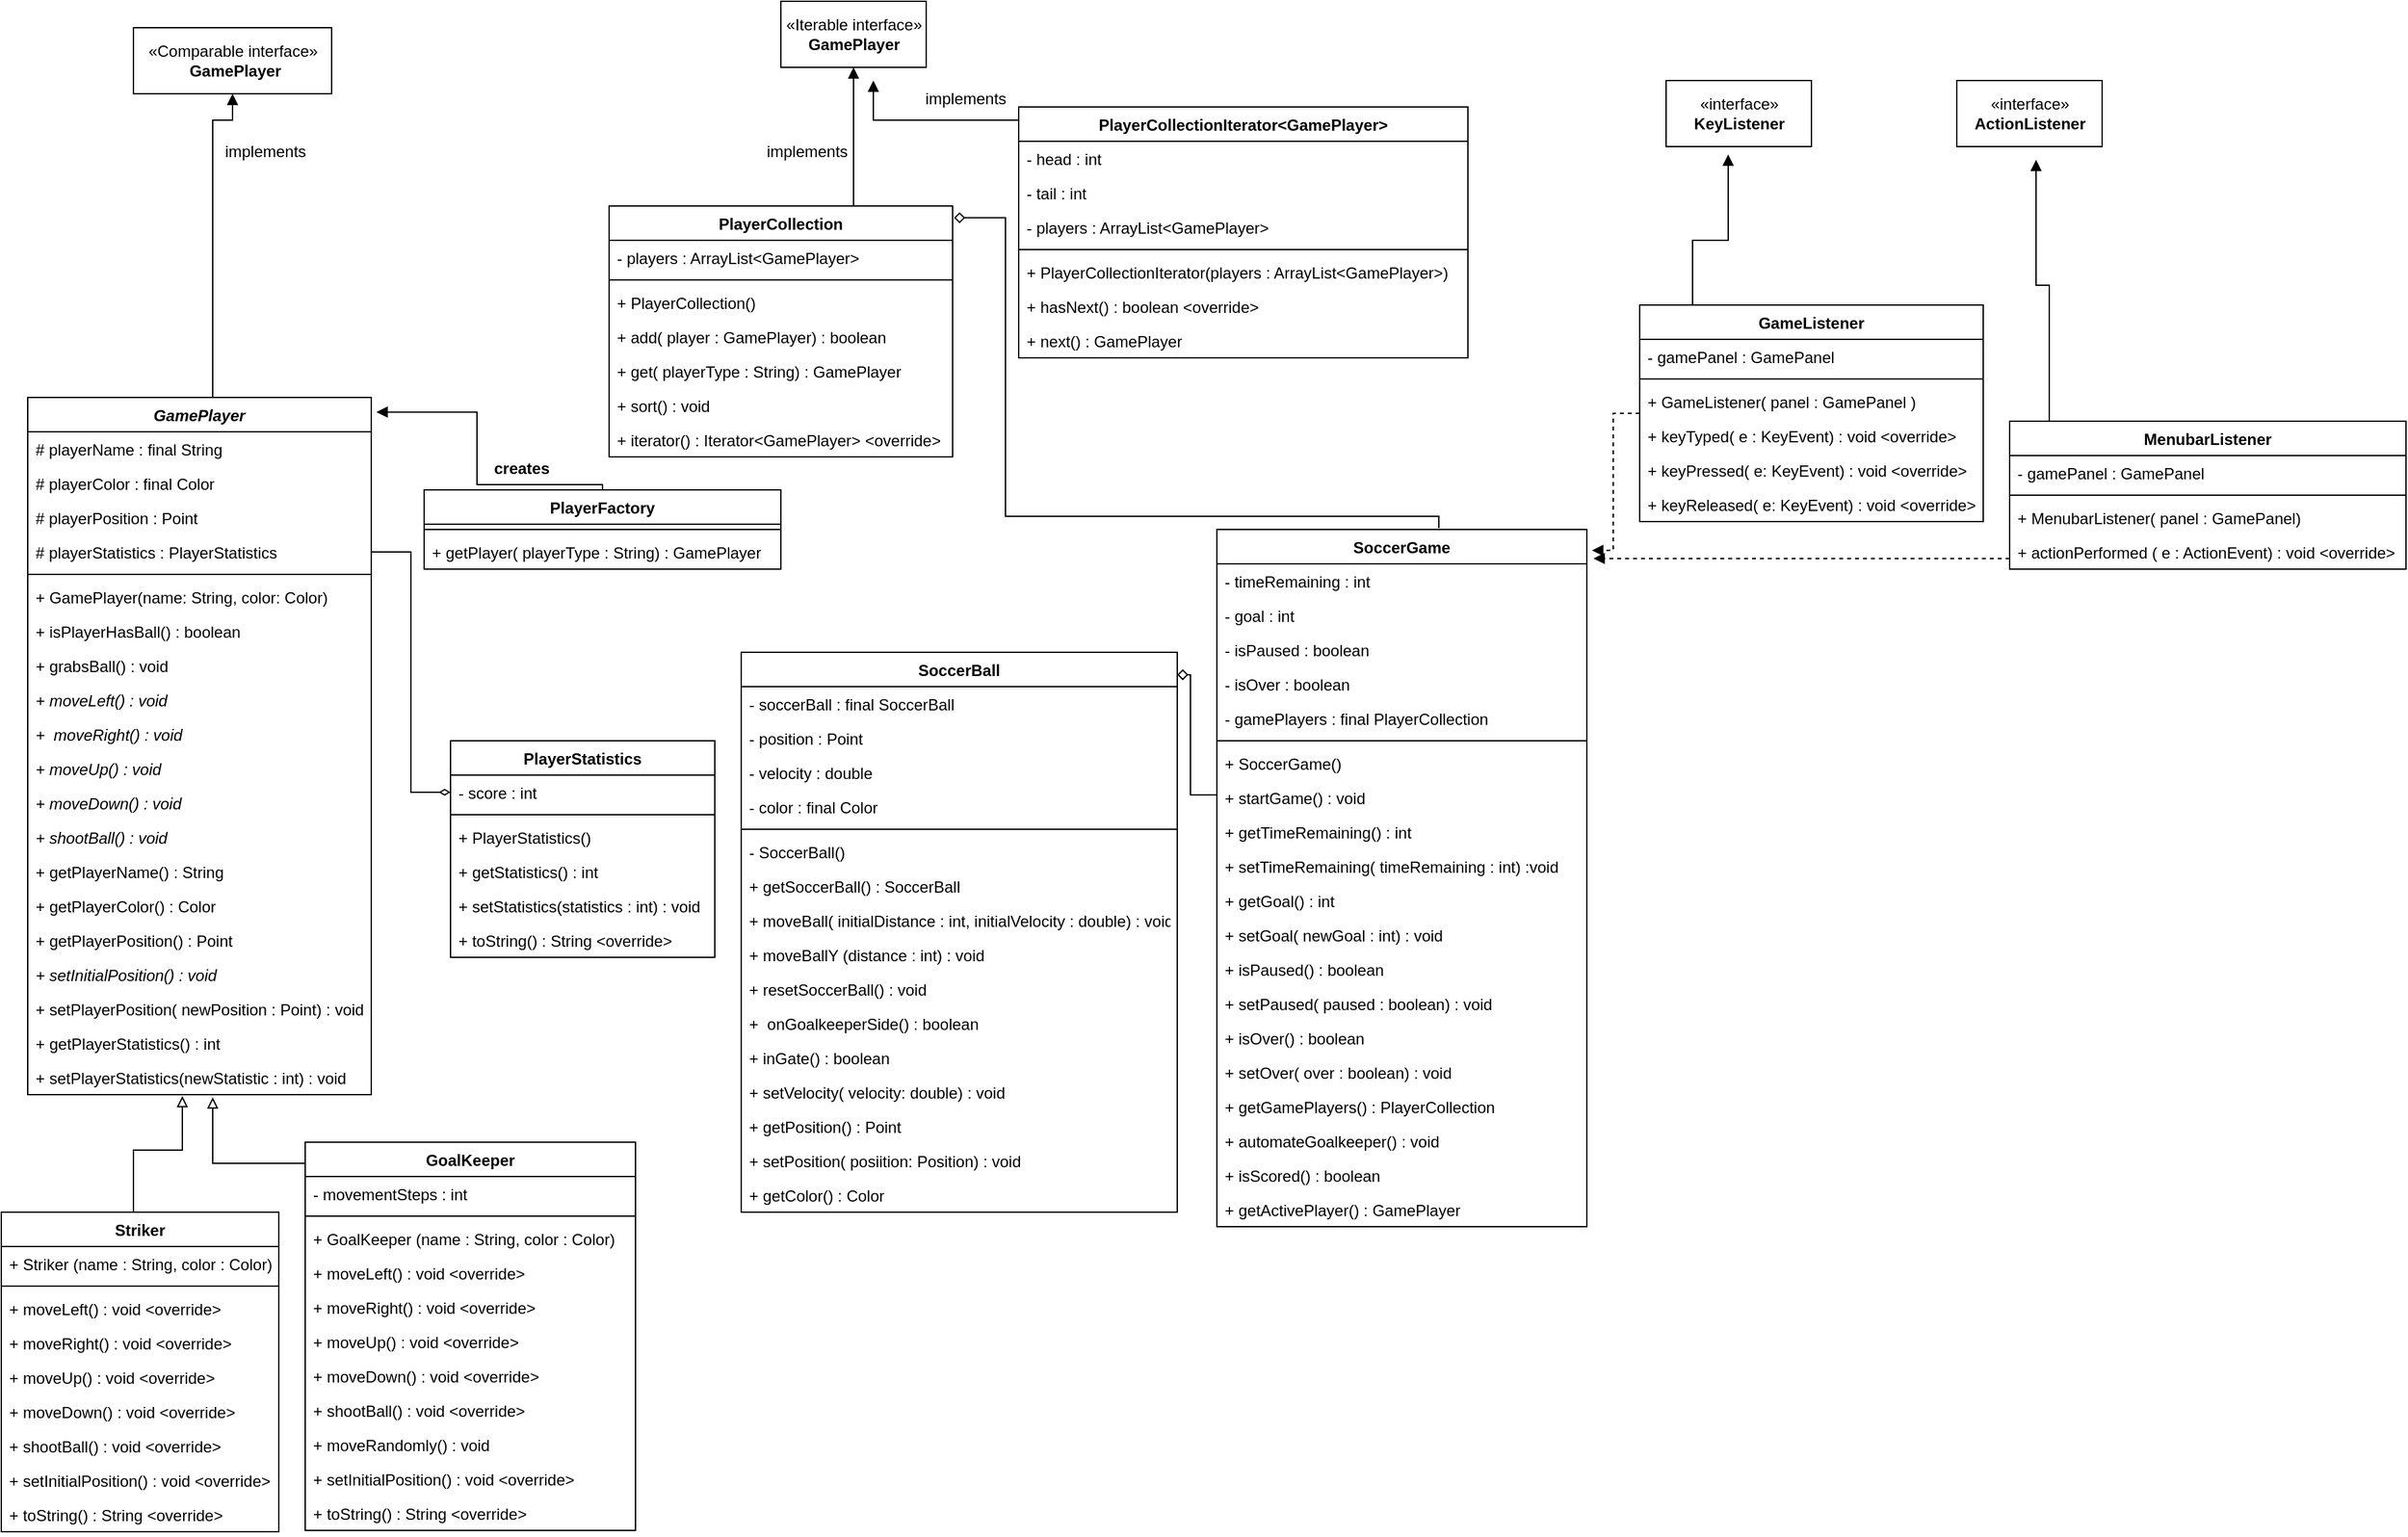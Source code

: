 <mxfile version="15.6.8" type="github"><diagram id="C5RBs43oDa-KdzZeNtuy" name="Page-1"><mxGraphModel dx="931" dy="562" grid="1" gridSize="10" guides="1" tooltips="1" connect="1" arrows="1" fold="1" page="1" pageScale="1" pageWidth="827" pageHeight="1169" math="0" shadow="0"><root><mxCell id="WIyWlLk6GJQsqaUBKTNV-0"/><mxCell id="WIyWlLk6GJQsqaUBKTNV-1" parent="WIyWlLk6GJQsqaUBKTNV-0"/><mxCell id="sdaDeNwPR3Byoi1H3KW--0" style="edgeStyle=orthogonalEdgeStyle;rounded=0;orthogonalLoop=1;jettySize=auto;html=1;entryX=0.5;entryY=1;entryDx=0;entryDy=0;endArrow=block;endFill=1;" edge="1" parent="WIyWlLk6GJQsqaUBKTNV-1" source="sdaDeNwPR3Byoi1H3KW--1" target="sdaDeNwPR3Byoi1H3KW--55"><mxGeometry relative="1" as="geometry"><Array as="points"><mxPoint x="180" y="100"/><mxPoint x="195" y="100"/></Array></mxGeometry></mxCell><mxCell id="sdaDeNwPR3Byoi1H3KW--1" value="GamePlayer" style="swimlane;fontStyle=3;align=center;verticalAlign=top;childLayout=stackLayout;horizontal=1;startSize=26;horizontalStack=0;resizeParent=1;resizeParentMax=0;resizeLast=0;collapsible=1;marginBottom=0;" vertex="1" parent="WIyWlLk6GJQsqaUBKTNV-1"><mxGeometry x="40" y="310" width="260" height="528" as="geometry"/></mxCell><mxCell id="sdaDeNwPR3Byoi1H3KW--2" value="# playerName : final String" style="text;strokeColor=none;fillColor=none;align=left;verticalAlign=top;spacingLeft=4;spacingRight=4;overflow=hidden;rotatable=0;points=[[0,0.5],[1,0.5]];portConstraint=eastwest;" vertex="1" parent="sdaDeNwPR3Byoi1H3KW--1"><mxGeometry y="26" width="260" height="26" as="geometry"/></mxCell><mxCell id="sdaDeNwPR3Byoi1H3KW--3" value="# playerColor : final Color " style="text;strokeColor=none;fillColor=none;align=left;verticalAlign=top;spacingLeft=4;spacingRight=4;overflow=hidden;rotatable=0;points=[[0,0.5],[1,0.5]];portConstraint=eastwest;" vertex="1" parent="sdaDeNwPR3Byoi1H3KW--1"><mxGeometry y="52" width="260" height="26" as="geometry"/></mxCell><mxCell id="sdaDeNwPR3Byoi1H3KW--4" value="# playerPosition : Point" style="text;strokeColor=none;fillColor=none;align=left;verticalAlign=top;spacingLeft=4;spacingRight=4;overflow=hidden;rotatable=0;points=[[0,0.5],[1,0.5]];portConstraint=eastwest;" vertex="1" parent="sdaDeNwPR3Byoi1H3KW--1"><mxGeometry y="78" width="260" height="26" as="geometry"/></mxCell><mxCell id="sdaDeNwPR3Byoi1H3KW--5" value="# playerStatistics : PlayerStatistics" style="text;strokeColor=none;fillColor=none;align=left;verticalAlign=top;spacingLeft=4;spacingRight=4;overflow=hidden;rotatable=0;points=[[0,0.5],[1,0.5]];portConstraint=eastwest;" vertex="1" parent="sdaDeNwPR3Byoi1H3KW--1"><mxGeometry y="104" width="260" height="26" as="geometry"/></mxCell><mxCell id="sdaDeNwPR3Byoi1H3KW--6" value="" style="line;strokeWidth=1;fillColor=none;align=left;verticalAlign=middle;spacingTop=-1;spacingLeft=3;spacingRight=3;rotatable=0;labelPosition=right;points=[];portConstraint=eastwest;" vertex="1" parent="sdaDeNwPR3Byoi1H3KW--1"><mxGeometry y="130" width="260" height="8" as="geometry"/></mxCell><mxCell id="sdaDeNwPR3Byoi1H3KW--7" value="+ GamePlayer(name: String, color: Color)" style="text;strokeColor=none;fillColor=none;align=left;verticalAlign=top;spacingLeft=4;spacingRight=4;overflow=hidden;rotatable=0;points=[[0,0.5],[1,0.5]];portConstraint=eastwest;" vertex="1" parent="sdaDeNwPR3Byoi1H3KW--1"><mxGeometry y="138" width="260" height="26" as="geometry"/></mxCell><mxCell id="sdaDeNwPR3Byoi1H3KW--8" value="+ isPlayerHasBall() : boolean" style="text;strokeColor=none;fillColor=none;align=left;verticalAlign=top;spacingLeft=4;spacingRight=4;overflow=hidden;rotatable=0;points=[[0,0.5],[1,0.5]];portConstraint=eastwest;" vertex="1" parent="sdaDeNwPR3Byoi1H3KW--1"><mxGeometry y="164" width="260" height="26" as="geometry"/></mxCell><mxCell id="sdaDeNwPR3Byoi1H3KW--9" value="+ grabsBall() : void" style="text;strokeColor=none;fillColor=none;align=left;verticalAlign=top;spacingLeft=4;spacingRight=4;overflow=hidden;rotatable=0;points=[[0,0.5],[1,0.5]];portConstraint=eastwest;" vertex="1" parent="sdaDeNwPR3Byoi1H3KW--1"><mxGeometry y="190" width="260" height="26" as="geometry"/></mxCell><mxCell id="sdaDeNwPR3Byoi1H3KW--10" value="+ moveLeft() : void" style="text;strokeColor=none;fillColor=none;align=left;verticalAlign=top;spacingLeft=4;spacingRight=4;overflow=hidden;rotatable=0;points=[[0,0.5],[1,0.5]];portConstraint=eastwest;fontStyle=2" vertex="1" parent="sdaDeNwPR3Byoi1H3KW--1"><mxGeometry y="216" width="260" height="26" as="geometry"/></mxCell><mxCell id="sdaDeNwPR3Byoi1H3KW--11" value="+  moveRight() : void " style="text;strokeColor=none;fillColor=none;align=left;verticalAlign=top;spacingLeft=4;spacingRight=4;overflow=hidden;rotatable=0;points=[[0,0.5],[1,0.5]];portConstraint=eastwest;fontStyle=2" vertex="1" parent="sdaDeNwPR3Byoi1H3KW--1"><mxGeometry y="242" width="260" height="26" as="geometry"/></mxCell><mxCell id="sdaDeNwPR3Byoi1H3KW--12" value="+ moveUp() : void" style="text;strokeColor=none;fillColor=none;align=left;verticalAlign=top;spacingLeft=4;spacingRight=4;overflow=hidden;rotatable=0;points=[[0,0.5],[1,0.5]];portConstraint=eastwest;fontStyle=2" vertex="1" parent="sdaDeNwPR3Byoi1H3KW--1"><mxGeometry y="268" width="260" height="26" as="geometry"/></mxCell><mxCell id="sdaDeNwPR3Byoi1H3KW--13" value="+ moveDown() : void" style="text;strokeColor=none;fillColor=none;align=left;verticalAlign=top;spacingLeft=4;spacingRight=4;overflow=hidden;rotatable=0;points=[[0,0.5],[1,0.5]];portConstraint=eastwest;fontStyle=2" vertex="1" parent="sdaDeNwPR3Byoi1H3KW--1"><mxGeometry y="294" width="260" height="26" as="geometry"/></mxCell><mxCell id="sdaDeNwPR3Byoi1H3KW--14" value="+ shootBall() : void" style="text;strokeColor=none;fillColor=none;align=left;verticalAlign=top;spacingLeft=4;spacingRight=4;overflow=hidden;rotatable=0;points=[[0,0.5],[1,0.5]];portConstraint=eastwest;fontStyle=2" vertex="1" parent="sdaDeNwPR3Byoi1H3KW--1"><mxGeometry y="320" width="260" height="26" as="geometry"/></mxCell><mxCell id="sdaDeNwPR3Byoi1H3KW--15" value="+ getPlayerName() : String" style="text;strokeColor=none;fillColor=none;align=left;verticalAlign=top;spacingLeft=4;spacingRight=4;overflow=hidden;rotatable=0;points=[[0,0.5],[1,0.5]];portConstraint=eastwest;" vertex="1" parent="sdaDeNwPR3Byoi1H3KW--1"><mxGeometry y="346" width="260" height="26" as="geometry"/></mxCell><mxCell id="sdaDeNwPR3Byoi1H3KW--16" value="+ getPlayerColor() : Color" style="text;strokeColor=none;fillColor=none;align=left;verticalAlign=top;spacingLeft=4;spacingRight=4;overflow=hidden;rotatable=0;points=[[0,0.5],[1,0.5]];portConstraint=eastwest;" vertex="1" parent="sdaDeNwPR3Byoi1H3KW--1"><mxGeometry y="372" width="260" height="26" as="geometry"/></mxCell><mxCell id="sdaDeNwPR3Byoi1H3KW--17" value="+ getPlayerPosition() : Point" style="text;strokeColor=none;fillColor=none;align=left;verticalAlign=top;spacingLeft=4;spacingRight=4;overflow=hidden;rotatable=0;points=[[0,0.5],[1,0.5]];portConstraint=eastwest;" vertex="1" parent="sdaDeNwPR3Byoi1H3KW--1"><mxGeometry y="398" width="260" height="26" as="geometry"/></mxCell><mxCell id="sdaDeNwPR3Byoi1H3KW--18" value="+ setInitialPosition() : void" style="text;strokeColor=none;fillColor=none;align=left;verticalAlign=top;spacingLeft=4;spacingRight=4;overflow=hidden;rotatable=0;points=[[0,0.5],[1,0.5]];portConstraint=eastwest;fontStyle=2" vertex="1" parent="sdaDeNwPR3Byoi1H3KW--1"><mxGeometry y="424" width="260" height="26" as="geometry"/></mxCell><mxCell id="sdaDeNwPR3Byoi1H3KW--19" value="+ setPlayerPosition( newPosition : Point) : void" style="text;strokeColor=none;fillColor=none;align=left;verticalAlign=top;spacingLeft=4;spacingRight=4;overflow=hidden;rotatable=0;points=[[0,0.5],[1,0.5]];portConstraint=eastwest;" vertex="1" parent="sdaDeNwPR3Byoi1H3KW--1"><mxGeometry y="450" width="260" height="26" as="geometry"/></mxCell><mxCell id="sdaDeNwPR3Byoi1H3KW--20" value="+ getPlayerStatistics() : int" style="text;strokeColor=none;fillColor=none;align=left;verticalAlign=top;spacingLeft=4;spacingRight=4;overflow=hidden;rotatable=0;points=[[0,0.5],[1,0.5]];portConstraint=eastwest;" vertex="1" parent="sdaDeNwPR3Byoi1H3KW--1"><mxGeometry y="476" width="260" height="26" as="geometry"/></mxCell><mxCell id="sdaDeNwPR3Byoi1H3KW--21" value="+ setPlayerStatistics(newStatistic : int) : void" style="text;strokeColor=none;fillColor=none;align=left;verticalAlign=top;spacingLeft=4;spacingRight=4;overflow=hidden;rotatable=0;points=[[0,0.5],[1,0.5]];portConstraint=eastwest;" vertex="1" parent="sdaDeNwPR3Byoi1H3KW--1"><mxGeometry y="502" width="260" height="26" as="geometry"/></mxCell><mxCell id="sdaDeNwPR3Byoi1H3KW--122" style="edgeStyle=orthogonalEdgeStyle;rounded=0;orthogonalLoop=1;jettySize=auto;html=1;startArrow=none;startFill=0;endArrow=block;endFill=0;" edge="1" parent="WIyWlLk6GJQsqaUBKTNV-1" source="sdaDeNwPR3Byoi1H3KW--23"><mxGeometry relative="1" as="geometry"><mxPoint x="180" y="840" as="targetPoint"/><Array as="points"><mxPoint x="180" y="890"/></Array></mxGeometry></mxCell><mxCell id="sdaDeNwPR3Byoi1H3KW--23" value="GoalKeeper" style="swimlane;fontStyle=1;align=center;verticalAlign=top;childLayout=stackLayout;horizontal=1;startSize=26;horizontalStack=0;resizeParent=1;resizeParentMax=0;resizeLast=0;collapsible=1;marginBottom=0;" vertex="1" parent="WIyWlLk6GJQsqaUBKTNV-1"><mxGeometry x="250" y="874" width="250" height="294" as="geometry"/></mxCell><mxCell id="sdaDeNwPR3Byoi1H3KW--24" value="- movementSteps : int" style="text;strokeColor=none;fillColor=none;align=left;verticalAlign=top;spacingLeft=4;spacingRight=4;overflow=hidden;rotatable=0;points=[[0,0.5],[1,0.5]];portConstraint=eastwest;" vertex="1" parent="sdaDeNwPR3Byoi1H3KW--23"><mxGeometry y="26" width="250" height="26" as="geometry"/></mxCell><mxCell id="sdaDeNwPR3Byoi1H3KW--25" value="" style="line;strokeWidth=1;fillColor=none;align=left;verticalAlign=middle;spacingTop=-1;spacingLeft=3;spacingRight=3;rotatable=0;labelPosition=right;points=[];portConstraint=eastwest;" vertex="1" parent="sdaDeNwPR3Byoi1H3KW--23"><mxGeometry y="52" width="250" height="8" as="geometry"/></mxCell><mxCell id="sdaDeNwPR3Byoi1H3KW--26" value="+ GoalKeeper (name : String, color : Color)" style="text;strokeColor=none;fillColor=none;align=left;verticalAlign=top;spacingLeft=4;spacingRight=4;overflow=hidden;rotatable=0;points=[[0,0.5],[1,0.5]];portConstraint=eastwest;" vertex="1" parent="sdaDeNwPR3Byoi1H3KW--23"><mxGeometry y="60" width="250" height="26" as="geometry"/></mxCell><mxCell id="sdaDeNwPR3Byoi1H3KW--27" value="+ moveLeft() : void &lt;override&gt;" style="text;strokeColor=none;fillColor=none;align=left;verticalAlign=top;spacingLeft=4;spacingRight=4;overflow=hidden;rotatable=0;points=[[0,0.5],[1,0.5]];portConstraint=eastwest;" vertex="1" parent="sdaDeNwPR3Byoi1H3KW--23"><mxGeometry y="86" width="250" height="26" as="geometry"/></mxCell><mxCell id="sdaDeNwPR3Byoi1H3KW--28" value="+ moveRight() : void &lt;override&gt;" style="text;strokeColor=none;fillColor=none;align=left;verticalAlign=top;spacingLeft=4;spacingRight=4;overflow=hidden;rotatable=0;points=[[0,0.5],[1,0.5]];portConstraint=eastwest;" vertex="1" parent="sdaDeNwPR3Byoi1H3KW--23"><mxGeometry y="112" width="250" height="26" as="geometry"/></mxCell><mxCell id="sdaDeNwPR3Byoi1H3KW--29" value="+ moveUp() : void &lt;override&gt;" style="text;strokeColor=none;fillColor=none;align=left;verticalAlign=top;spacingLeft=4;spacingRight=4;overflow=hidden;rotatable=0;points=[[0,0.5],[1,0.5]];portConstraint=eastwest;" vertex="1" parent="sdaDeNwPR3Byoi1H3KW--23"><mxGeometry y="138" width="250" height="26" as="geometry"/></mxCell><mxCell id="sdaDeNwPR3Byoi1H3KW--30" value="+ moveDown() : void &lt;override&gt;" style="text;strokeColor=none;fillColor=none;align=left;verticalAlign=top;spacingLeft=4;spacingRight=4;overflow=hidden;rotatable=0;points=[[0,0.5],[1,0.5]];portConstraint=eastwest;" vertex="1" parent="sdaDeNwPR3Byoi1H3KW--23"><mxGeometry y="164" width="250" height="26" as="geometry"/></mxCell><mxCell id="sdaDeNwPR3Byoi1H3KW--31" value="+ shootBall() : void &lt;override&gt;" style="text;strokeColor=none;fillColor=none;align=left;verticalAlign=top;spacingLeft=4;spacingRight=4;overflow=hidden;rotatable=0;points=[[0,0.5],[1,0.5]];portConstraint=eastwest;" vertex="1" parent="sdaDeNwPR3Byoi1H3KW--23"><mxGeometry y="190" width="250" height="26" as="geometry"/></mxCell><mxCell id="sdaDeNwPR3Byoi1H3KW--32" value="+ moveRandomly() : void" style="text;strokeColor=none;fillColor=none;align=left;verticalAlign=top;spacingLeft=4;spacingRight=4;overflow=hidden;rotatable=0;points=[[0,0.5],[1,0.5]];portConstraint=eastwest;" vertex="1" parent="sdaDeNwPR3Byoi1H3KW--23"><mxGeometry y="216" width="250" height="26" as="geometry"/></mxCell><mxCell id="sdaDeNwPR3Byoi1H3KW--33" value="+ setInitialPosition() : void &lt;override&gt;" style="text;strokeColor=none;fillColor=none;align=left;verticalAlign=top;spacingLeft=4;spacingRight=4;overflow=hidden;rotatable=0;points=[[0,0.5],[1,0.5]];portConstraint=eastwest;" vertex="1" parent="sdaDeNwPR3Byoi1H3KW--23"><mxGeometry y="242" width="250" height="26" as="geometry"/></mxCell><mxCell id="sdaDeNwPR3Byoi1H3KW--34" value="+ toString() : String &lt;override&gt;" style="text;strokeColor=none;fillColor=none;align=left;verticalAlign=top;spacingLeft=4;spacingRight=4;overflow=hidden;rotatable=0;points=[[0,0.5],[1,0.5]];portConstraint=eastwest;" vertex="1" parent="sdaDeNwPR3Byoi1H3KW--23"><mxGeometry y="268" width="250" height="26" as="geometry"/></mxCell><mxCell id="sdaDeNwPR3Byoi1H3KW--35" style="edgeStyle=orthogonalEdgeStyle;rounded=0;orthogonalLoop=1;jettySize=auto;html=1;endArrow=block;endFill=0;entryX=0.45;entryY=1.038;entryDx=0;entryDy=0;entryPerimeter=0;" edge="1" parent="WIyWlLk6GJQsqaUBKTNV-1" source="sdaDeNwPR3Byoi1H3KW--36" target="sdaDeNwPR3Byoi1H3KW--21"><mxGeometry relative="1" as="geometry"><mxPoint x="160" y="850" as="targetPoint"/><Array as="points"><mxPoint x="120" y="880"/><mxPoint x="157" y="880"/></Array></mxGeometry></mxCell><mxCell id="sdaDeNwPR3Byoi1H3KW--36" value="Striker" style="swimlane;fontStyle=1;align=center;verticalAlign=top;childLayout=stackLayout;horizontal=1;startSize=26;horizontalStack=0;resizeParent=1;resizeParentMax=0;resizeLast=0;collapsible=1;marginBottom=0;" vertex="1" parent="WIyWlLk6GJQsqaUBKTNV-1"><mxGeometry x="20" y="927" width="210" height="242" as="geometry"/></mxCell><mxCell id="sdaDeNwPR3Byoi1H3KW--37" value="+ Striker (name : String, color : Color)" style="text;strokeColor=none;fillColor=none;align=left;verticalAlign=top;spacingLeft=4;spacingRight=4;overflow=hidden;rotatable=0;points=[[0,0.5],[1,0.5]];portConstraint=eastwest;" vertex="1" parent="sdaDeNwPR3Byoi1H3KW--36"><mxGeometry y="26" width="210" height="26" as="geometry"/></mxCell><mxCell id="sdaDeNwPR3Byoi1H3KW--38" value="" style="line;strokeWidth=1;fillColor=none;align=left;verticalAlign=middle;spacingTop=-1;spacingLeft=3;spacingRight=3;rotatable=0;labelPosition=right;points=[];portConstraint=eastwest;" vertex="1" parent="sdaDeNwPR3Byoi1H3KW--36"><mxGeometry y="52" width="210" height="8" as="geometry"/></mxCell><mxCell id="sdaDeNwPR3Byoi1H3KW--39" value="+ moveLeft() : void &lt;override&gt;" style="text;strokeColor=none;fillColor=none;align=left;verticalAlign=top;spacingLeft=4;spacingRight=4;overflow=hidden;rotatable=0;points=[[0,0.5],[1,0.5]];portConstraint=eastwest;" vertex="1" parent="sdaDeNwPR3Byoi1H3KW--36"><mxGeometry y="60" width="210" height="26" as="geometry"/></mxCell><mxCell id="sdaDeNwPR3Byoi1H3KW--40" value="+ moveRight() : void &lt;override&gt;" style="text;strokeColor=none;fillColor=none;align=left;verticalAlign=top;spacingLeft=4;spacingRight=4;overflow=hidden;rotatable=0;points=[[0,0.5],[1,0.5]];portConstraint=eastwest;" vertex="1" parent="sdaDeNwPR3Byoi1H3KW--36"><mxGeometry y="86" width="210" height="26" as="geometry"/></mxCell><mxCell id="sdaDeNwPR3Byoi1H3KW--41" value="+ moveUp() : void &lt;override&gt;" style="text;strokeColor=none;fillColor=none;align=left;verticalAlign=top;spacingLeft=4;spacingRight=4;overflow=hidden;rotatable=0;points=[[0,0.5],[1,0.5]];portConstraint=eastwest;" vertex="1" parent="sdaDeNwPR3Byoi1H3KW--36"><mxGeometry y="112" width="210" height="26" as="geometry"/></mxCell><mxCell id="sdaDeNwPR3Byoi1H3KW--42" value="+ moveDown() : void &lt;override&gt;" style="text;strokeColor=none;fillColor=none;align=left;verticalAlign=top;spacingLeft=4;spacingRight=4;overflow=hidden;rotatable=0;points=[[0,0.5],[1,0.5]];portConstraint=eastwest;" vertex="1" parent="sdaDeNwPR3Byoi1H3KW--36"><mxGeometry y="138" width="210" height="26" as="geometry"/></mxCell><mxCell id="sdaDeNwPR3Byoi1H3KW--43" value="+ shootBall() : void &lt;override&gt;" style="text;strokeColor=none;fillColor=none;align=left;verticalAlign=top;spacingLeft=4;spacingRight=4;overflow=hidden;rotatable=0;points=[[0,0.5],[1,0.5]];portConstraint=eastwest;" vertex="1" parent="sdaDeNwPR3Byoi1H3KW--36"><mxGeometry y="164" width="210" height="26" as="geometry"/></mxCell><mxCell id="sdaDeNwPR3Byoi1H3KW--44" value="+ setInitialPosition() : void &lt;override&gt;" style="text;strokeColor=none;fillColor=none;align=left;verticalAlign=top;spacingLeft=4;spacingRight=4;overflow=hidden;rotatable=0;points=[[0,0.5],[1,0.5]];portConstraint=eastwest;" vertex="1" parent="sdaDeNwPR3Byoi1H3KW--36"><mxGeometry y="190" width="210" height="26" as="geometry"/></mxCell><mxCell id="sdaDeNwPR3Byoi1H3KW--45" value="+ toString() : String &lt;override&gt;" style="text;strokeColor=none;fillColor=none;align=left;verticalAlign=top;spacingLeft=4;spacingRight=4;overflow=hidden;rotatable=0;points=[[0,0.5],[1,0.5]];portConstraint=eastwest;" vertex="1" parent="sdaDeNwPR3Byoi1H3KW--36"><mxGeometry y="216" width="210" height="26" as="geometry"/></mxCell><mxCell id="sdaDeNwPR3Byoi1H3KW--46" style="edgeStyle=orthogonalEdgeStyle;rounded=0;orthogonalLoop=1;jettySize=auto;html=1;endArrow=block;endFill=1;entryX=0.5;entryY=1;entryDx=0;entryDy=0;" edge="1" parent="WIyWlLk6GJQsqaUBKTNV-1" source="sdaDeNwPR3Byoi1H3KW--47" target="sdaDeNwPR3Byoi1H3KW--56"><mxGeometry relative="1" as="geometry"><mxPoint x="460" y="150" as="targetPoint"/><Array as="points"><mxPoint x="665" y="120"/><mxPoint x="665" y="120"/></Array></mxGeometry></mxCell><mxCell id="sdaDeNwPR3Byoi1H3KW--47" value="PlayerCollection" style="swimlane;fontStyle=1;align=center;verticalAlign=top;childLayout=stackLayout;horizontal=1;startSize=26;horizontalStack=0;resizeParent=1;resizeParentMax=0;resizeLast=0;collapsible=1;marginBottom=0;" vertex="1" parent="WIyWlLk6GJQsqaUBKTNV-1"><mxGeometry x="480" y="165" width="260" height="190" as="geometry"/></mxCell><mxCell id="sdaDeNwPR3Byoi1H3KW--48" value="- players : ArrayList&lt;GamePlayer&gt;" style="text;strokeColor=none;fillColor=none;align=left;verticalAlign=top;spacingLeft=4;spacingRight=4;overflow=hidden;rotatable=0;points=[[0,0.5],[1,0.5]];portConstraint=eastwest;" vertex="1" parent="sdaDeNwPR3Byoi1H3KW--47"><mxGeometry y="26" width="260" height="26" as="geometry"/></mxCell><mxCell id="sdaDeNwPR3Byoi1H3KW--49" value="" style="line;strokeWidth=1;fillColor=none;align=left;verticalAlign=middle;spacingTop=-1;spacingLeft=3;spacingRight=3;rotatable=0;labelPosition=right;points=[];portConstraint=eastwest;" vertex="1" parent="sdaDeNwPR3Byoi1H3KW--47"><mxGeometry y="52" width="260" height="8" as="geometry"/></mxCell><mxCell id="sdaDeNwPR3Byoi1H3KW--50" value="+ PlayerCollection()" style="text;strokeColor=none;fillColor=none;align=left;verticalAlign=top;spacingLeft=4;spacingRight=4;overflow=hidden;rotatable=0;points=[[0,0.5],[1,0.5]];portConstraint=eastwest;" vertex="1" parent="sdaDeNwPR3Byoi1H3KW--47"><mxGeometry y="60" width="260" height="26" as="geometry"/></mxCell><mxCell id="sdaDeNwPR3Byoi1H3KW--51" value="+ add( player : GamePlayer) : boolean" style="text;strokeColor=none;fillColor=none;align=left;verticalAlign=top;spacingLeft=4;spacingRight=4;overflow=hidden;rotatable=0;points=[[0,0.5],[1,0.5]];portConstraint=eastwest;" vertex="1" parent="sdaDeNwPR3Byoi1H3KW--47"><mxGeometry y="86" width="260" height="26" as="geometry"/></mxCell><mxCell id="sdaDeNwPR3Byoi1H3KW--52" value="+ get( playerType : String) : GamePlayer" style="text;strokeColor=none;fillColor=none;align=left;verticalAlign=top;spacingLeft=4;spacingRight=4;overflow=hidden;rotatable=0;points=[[0,0.5],[1,0.5]];portConstraint=eastwest;" vertex="1" parent="sdaDeNwPR3Byoi1H3KW--47"><mxGeometry y="112" width="260" height="26" as="geometry"/></mxCell><mxCell id="sdaDeNwPR3Byoi1H3KW--53" value="+ sort() : void" style="text;strokeColor=none;fillColor=none;align=left;verticalAlign=top;spacingLeft=4;spacingRight=4;overflow=hidden;rotatable=0;points=[[0,0.5],[1,0.5]];portConstraint=eastwest;" vertex="1" parent="sdaDeNwPR3Byoi1H3KW--47"><mxGeometry y="138" width="260" height="26" as="geometry"/></mxCell><mxCell id="sdaDeNwPR3Byoi1H3KW--54" value="+ iterator() : Iterator&lt;GamePlayer&gt; &lt;override&gt;" style="text;strokeColor=none;fillColor=none;align=left;verticalAlign=top;spacingLeft=4;spacingRight=4;overflow=hidden;rotatable=0;points=[[0,0.5],[1,0.5]];portConstraint=eastwest;" vertex="1" parent="sdaDeNwPR3Byoi1H3KW--47"><mxGeometry y="164" width="260" height="26" as="geometry"/></mxCell><mxCell id="sdaDeNwPR3Byoi1H3KW--55" value="«Comparable interface»&lt;br&gt;&lt;b&gt;&amp;nbsp;GamePlayer&lt;/b&gt;" style="html=1;" vertex="1" parent="WIyWlLk6GJQsqaUBKTNV-1"><mxGeometry x="120" y="30" width="150" height="50" as="geometry"/></mxCell><mxCell id="sdaDeNwPR3Byoi1H3KW--56" value="«Iterable interface»&lt;br&gt;&lt;b&gt;GamePlayer&lt;/b&gt;" style="html=1;" vertex="1" parent="WIyWlLk6GJQsqaUBKTNV-1"><mxGeometry x="610" y="10" width="110" height="50" as="geometry"/></mxCell><mxCell id="sdaDeNwPR3Byoi1H3KW--57" value="implements" style="text;align=center;fontStyle=0;verticalAlign=middle;spacingLeft=3;spacingRight=3;strokeColor=none;rotatable=0;points=[[0,0.5],[1,0.5]];portConstraint=eastwest;" vertex="1" parent="WIyWlLk6GJQsqaUBKTNV-1"><mxGeometry x="710" y="70" width="80" height="26" as="geometry"/></mxCell><mxCell id="sdaDeNwPR3Byoi1H3KW--58" style="edgeStyle=orthogonalEdgeStyle;rounded=0;orthogonalLoop=1;jettySize=auto;html=1;endArrow=block;endFill=1;" edge="1" parent="WIyWlLk6GJQsqaUBKTNV-1" source="sdaDeNwPR3Byoi1H3KW--59"><mxGeometry relative="1" as="geometry"><mxPoint x="680" y="70" as="targetPoint"/><Array as="points"><mxPoint x="680" y="100"/></Array></mxGeometry></mxCell><mxCell id="sdaDeNwPR3Byoi1H3KW--59" value="PlayerCollectionIterator&lt;GamePlayer&gt;" style="swimlane;fontStyle=1;align=center;verticalAlign=top;childLayout=stackLayout;horizontal=1;startSize=26;horizontalStack=0;resizeParent=1;resizeParentMax=0;resizeLast=0;collapsible=1;marginBottom=0;" vertex="1" parent="WIyWlLk6GJQsqaUBKTNV-1"><mxGeometry x="790" y="90" width="340" height="190" as="geometry"/></mxCell><mxCell id="sdaDeNwPR3Byoi1H3KW--60" value="- head : int" style="text;strokeColor=none;fillColor=none;align=left;verticalAlign=top;spacingLeft=4;spacingRight=4;overflow=hidden;rotatable=0;points=[[0,0.5],[1,0.5]];portConstraint=eastwest;" vertex="1" parent="sdaDeNwPR3Byoi1H3KW--59"><mxGeometry y="26" width="340" height="26" as="geometry"/></mxCell><mxCell id="sdaDeNwPR3Byoi1H3KW--61" value="- tail : int" style="text;strokeColor=none;fillColor=none;align=left;verticalAlign=top;spacingLeft=4;spacingRight=4;overflow=hidden;rotatable=0;points=[[0,0.5],[1,0.5]];portConstraint=eastwest;" vertex="1" parent="sdaDeNwPR3Byoi1H3KW--59"><mxGeometry y="52" width="340" height="26" as="geometry"/></mxCell><mxCell id="sdaDeNwPR3Byoi1H3KW--62" value="- players : ArrayList&lt;GamePlayer&gt;" style="text;strokeColor=none;fillColor=none;align=left;verticalAlign=top;spacingLeft=4;spacingRight=4;overflow=hidden;rotatable=0;points=[[0,0.5],[1,0.5]];portConstraint=eastwest;" vertex="1" parent="sdaDeNwPR3Byoi1H3KW--59"><mxGeometry y="78" width="340" height="26" as="geometry"/></mxCell><mxCell id="sdaDeNwPR3Byoi1H3KW--63" value="" style="line;strokeWidth=1;fillColor=none;align=left;verticalAlign=middle;spacingTop=-1;spacingLeft=3;spacingRight=3;rotatable=0;labelPosition=right;points=[];portConstraint=eastwest;" vertex="1" parent="sdaDeNwPR3Byoi1H3KW--59"><mxGeometry y="104" width="340" height="8" as="geometry"/></mxCell><mxCell id="sdaDeNwPR3Byoi1H3KW--64" value="+ PlayerCollectionIterator(players : ArrayList&lt;GamePlayer&gt;)" style="text;strokeColor=none;fillColor=none;align=left;verticalAlign=top;spacingLeft=4;spacingRight=4;overflow=hidden;rotatable=0;points=[[0,0.5],[1,0.5]];portConstraint=eastwest;" vertex="1" parent="sdaDeNwPR3Byoi1H3KW--59"><mxGeometry y="112" width="340" height="26" as="geometry"/></mxCell><mxCell id="sdaDeNwPR3Byoi1H3KW--65" value="+ hasNext() : boolean &lt;override&gt;" style="text;strokeColor=none;fillColor=none;align=left;verticalAlign=top;spacingLeft=4;spacingRight=4;overflow=hidden;rotatable=0;points=[[0,0.5],[1,0.5]];portConstraint=eastwest;" vertex="1" parent="sdaDeNwPR3Byoi1H3KW--59"><mxGeometry y="138" width="340" height="26" as="geometry"/></mxCell><mxCell id="sdaDeNwPR3Byoi1H3KW--66" value="+ next() : GamePlayer" style="text;strokeColor=none;fillColor=none;align=left;verticalAlign=top;spacingLeft=4;spacingRight=4;overflow=hidden;rotatable=0;points=[[0,0.5],[1,0.5]];portConstraint=eastwest;" vertex="1" parent="sdaDeNwPR3Byoi1H3KW--59"><mxGeometry y="164" width="340" height="26" as="geometry"/></mxCell><mxCell id="sdaDeNwPR3Byoi1H3KW--67" value="implements" style="text;align=center;fontStyle=0;verticalAlign=middle;spacingLeft=3;spacingRight=3;strokeColor=none;rotatable=0;points=[[0,0.5],[1,0.5]];portConstraint=eastwest;" vertex="1" parent="WIyWlLk6GJQsqaUBKTNV-1"><mxGeometry x="590" y="110" width="80" height="26" as="geometry"/></mxCell><mxCell id="sdaDeNwPR3Byoi1H3KW--68" style="edgeStyle=orthogonalEdgeStyle;rounded=0;orthogonalLoop=1;jettySize=auto;html=1;entryX=1.015;entryY=0.021;entryDx=0;entryDy=0;entryPerimeter=0;endArrow=block;endFill=1;" edge="1" parent="WIyWlLk6GJQsqaUBKTNV-1" target="sdaDeNwPR3Byoi1H3KW--1"><mxGeometry relative="1" as="geometry"><Array as="points"><mxPoint x="380" y="376"/><mxPoint x="380" y="321"/></Array><mxPoint x="475" y="380" as="sourcePoint"/></mxGeometry></mxCell><mxCell id="sdaDeNwPR3Byoi1H3KW--69" value="PlayerFactory" style="swimlane;fontStyle=1;align=center;verticalAlign=top;childLayout=stackLayout;horizontal=1;startSize=26;horizontalStack=0;resizeParent=1;resizeParentMax=0;resizeLast=0;collapsible=1;marginBottom=0;" vertex="1" parent="WIyWlLk6GJQsqaUBKTNV-1"><mxGeometry x="340" y="380" width="270" height="60" as="geometry"/></mxCell><mxCell id="sdaDeNwPR3Byoi1H3KW--70" value="" style="line;strokeWidth=1;fillColor=none;align=left;verticalAlign=middle;spacingTop=-1;spacingLeft=3;spacingRight=3;rotatable=0;labelPosition=right;points=[];portConstraint=eastwest;" vertex="1" parent="sdaDeNwPR3Byoi1H3KW--69"><mxGeometry y="26" width="270" height="8" as="geometry"/></mxCell><mxCell id="sdaDeNwPR3Byoi1H3KW--71" value="+ getPlayer( playerType : String) : GamePlayer" style="text;strokeColor=none;fillColor=none;align=left;verticalAlign=top;spacingLeft=4;spacingRight=4;overflow=hidden;rotatable=0;points=[[0,0.5],[1,0.5]];portConstraint=eastwest;" vertex="1" parent="sdaDeNwPR3Byoi1H3KW--69"><mxGeometry y="34" width="270" height="26" as="geometry"/></mxCell><mxCell id="sdaDeNwPR3Byoi1H3KW--72" value="creates" style="text;align=center;fontStyle=1;verticalAlign=middle;spacingLeft=3;spacingRight=3;strokeColor=none;rotatable=0;points=[[0,0.5],[1,0.5]];portConstraint=eastwest;" vertex="1" parent="WIyWlLk6GJQsqaUBKTNV-1"><mxGeometry x="374" y="350" width="80" height="26" as="geometry"/></mxCell><mxCell id="sdaDeNwPR3Byoi1H3KW--73" value="PlayerStatistics" style="swimlane;fontStyle=1;align=center;verticalAlign=top;childLayout=stackLayout;horizontal=1;startSize=26;horizontalStack=0;resizeParent=1;resizeParentMax=0;resizeLast=0;collapsible=1;marginBottom=0;" vertex="1" parent="WIyWlLk6GJQsqaUBKTNV-1"><mxGeometry x="360" y="570" width="200" height="164" as="geometry"/></mxCell><mxCell id="sdaDeNwPR3Byoi1H3KW--74" value="- score : int" style="text;strokeColor=none;fillColor=none;align=left;verticalAlign=top;spacingLeft=4;spacingRight=4;overflow=hidden;rotatable=0;points=[[0,0.5],[1,0.5]];portConstraint=eastwest;" vertex="1" parent="sdaDeNwPR3Byoi1H3KW--73"><mxGeometry y="26" width="200" height="26" as="geometry"/></mxCell><mxCell id="sdaDeNwPR3Byoi1H3KW--75" value="" style="line;strokeWidth=1;fillColor=none;align=left;verticalAlign=middle;spacingTop=-1;spacingLeft=3;spacingRight=3;rotatable=0;labelPosition=right;points=[];portConstraint=eastwest;" vertex="1" parent="sdaDeNwPR3Byoi1H3KW--73"><mxGeometry y="52" width="200" height="8" as="geometry"/></mxCell><mxCell id="sdaDeNwPR3Byoi1H3KW--76" value="+ PlayerStatistics()" style="text;strokeColor=none;fillColor=none;align=left;verticalAlign=top;spacingLeft=4;spacingRight=4;overflow=hidden;rotatable=0;points=[[0,0.5],[1,0.5]];portConstraint=eastwest;" vertex="1" parent="sdaDeNwPR3Byoi1H3KW--73"><mxGeometry y="60" width="200" height="26" as="geometry"/></mxCell><mxCell id="sdaDeNwPR3Byoi1H3KW--77" value="+ getStatistics() : int" style="text;strokeColor=none;fillColor=none;align=left;verticalAlign=top;spacingLeft=4;spacingRight=4;overflow=hidden;rotatable=0;points=[[0,0.5],[1,0.5]];portConstraint=eastwest;" vertex="1" parent="sdaDeNwPR3Byoi1H3KW--73"><mxGeometry y="86" width="200" height="26" as="geometry"/></mxCell><mxCell id="sdaDeNwPR3Byoi1H3KW--78" value="+ setStatistics(statistics : int) : void" style="text;strokeColor=none;fillColor=none;align=left;verticalAlign=top;spacingLeft=4;spacingRight=4;overflow=hidden;rotatable=0;points=[[0,0.5],[1,0.5]];portConstraint=eastwest;" vertex="1" parent="sdaDeNwPR3Byoi1H3KW--73"><mxGeometry y="112" width="200" height="26" as="geometry"/></mxCell><mxCell id="sdaDeNwPR3Byoi1H3KW--79" value="+ toString() : String &lt;override&gt;" style="text;strokeColor=none;fillColor=none;align=left;verticalAlign=top;spacingLeft=4;spacingRight=4;overflow=hidden;rotatable=0;points=[[0,0.5],[1,0.5]];portConstraint=eastwest;" vertex="1" parent="sdaDeNwPR3Byoi1H3KW--73"><mxGeometry y="138" width="200" height="26" as="geometry"/></mxCell><mxCell id="sdaDeNwPR3Byoi1H3KW--80" value="SoccerBall" style="swimlane;fontStyle=1;align=center;verticalAlign=top;childLayout=stackLayout;horizontal=1;startSize=26;horizontalStack=0;resizeParent=1;resizeParentMax=0;resizeLast=0;collapsible=1;marginBottom=0;" vertex="1" parent="WIyWlLk6GJQsqaUBKTNV-1"><mxGeometry x="580" y="503" width="330" height="424" as="geometry"/></mxCell><mxCell id="sdaDeNwPR3Byoi1H3KW--81" value="- soccerBall : final SoccerBall" style="text;strokeColor=none;fillColor=none;align=left;verticalAlign=top;spacingLeft=4;spacingRight=4;overflow=hidden;rotatable=0;points=[[0,0.5],[1,0.5]];portConstraint=eastwest;fontStyle=0" vertex="1" parent="sdaDeNwPR3Byoi1H3KW--80"><mxGeometry y="26" width="330" height="26" as="geometry"/></mxCell><mxCell id="sdaDeNwPR3Byoi1H3KW--82" value="- position : Point" style="text;strokeColor=none;fillColor=none;align=left;verticalAlign=top;spacingLeft=4;spacingRight=4;overflow=hidden;rotatable=0;points=[[0,0.5],[1,0.5]];portConstraint=eastwest;" vertex="1" parent="sdaDeNwPR3Byoi1H3KW--80"><mxGeometry y="52" width="330" height="26" as="geometry"/></mxCell><mxCell id="sdaDeNwPR3Byoi1H3KW--83" value="- velocity : double" style="text;strokeColor=none;fillColor=none;align=left;verticalAlign=top;spacingLeft=4;spacingRight=4;overflow=hidden;rotatable=0;points=[[0,0.5],[1,0.5]];portConstraint=eastwest;" vertex="1" parent="sdaDeNwPR3Byoi1H3KW--80"><mxGeometry y="78" width="330" height="26" as="geometry"/></mxCell><mxCell id="sdaDeNwPR3Byoi1H3KW--84" value="- color : final Color" style="text;strokeColor=none;fillColor=none;align=left;verticalAlign=top;spacingLeft=4;spacingRight=4;overflow=hidden;rotatable=0;points=[[0,0.5],[1,0.5]];portConstraint=eastwest;" vertex="1" parent="sdaDeNwPR3Byoi1H3KW--80"><mxGeometry y="104" width="330" height="26" as="geometry"/></mxCell><mxCell id="sdaDeNwPR3Byoi1H3KW--85" value="" style="line;strokeWidth=1;fillColor=none;align=left;verticalAlign=middle;spacingTop=-1;spacingLeft=3;spacingRight=3;rotatable=0;labelPosition=right;points=[];portConstraint=eastwest;" vertex="1" parent="sdaDeNwPR3Byoi1H3KW--80"><mxGeometry y="130" width="330" height="8" as="geometry"/></mxCell><mxCell id="sdaDeNwPR3Byoi1H3KW--86" value="- SoccerBall()" style="text;strokeColor=none;fillColor=none;align=left;verticalAlign=top;spacingLeft=4;spacingRight=4;overflow=hidden;rotatable=0;points=[[0,0.5],[1,0.5]];portConstraint=eastwest;" vertex="1" parent="sdaDeNwPR3Byoi1H3KW--80"><mxGeometry y="138" width="330" height="26" as="geometry"/></mxCell><mxCell id="sdaDeNwPR3Byoi1H3KW--87" value="+ getSoccerBall() : SoccerBall" style="text;strokeColor=none;fillColor=none;align=left;verticalAlign=top;spacingLeft=4;spacingRight=4;overflow=hidden;rotatable=0;points=[[0,0.5],[1,0.5]];portConstraint=eastwest;" vertex="1" parent="sdaDeNwPR3Byoi1H3KW--80"><mxGeometry y="164" width="330" height="26" as="geometry"/></mxCell><mxCell id="sdaDeNwPR3Byoi1H3KW--88" value="+ moveBall( initialDistance : int, initialVelocity : double) : void" style="text;strokeColor=none;fillColor=none;align=left;verticalAlign=top;spacingLeft=4;spacingRight=4;overflow=hidden;rotatable=0;points=[[0,0.5],[1,0.5]];portConstraint=eastwest;" vertex="1" parent="sdaDeNwPR3Byoi1H3KW--80"><mxGeometry y="190" width="330" height="26" as="geometry"/></mxCell><mxCell id="sdaDeNwPR3Byoi1H3KW--89" value="+ moveBallY (distance : int) : void" style="text;strokeColor=none;fillColor=none;align=left;verticalAlign=top;spacingLeft=4;spacingRight=4;overflow=hidden;rotatable=0;points=[[0,0.5],[1,0.5]];portConstraint=eastwest;" vertex="1" parent="sdaDeNwPR3Byoi1H3KW--80"><mxGeometry y="216" width="330" height="26" as="geometry"/></mxCell><mxCell id="sdaDeNwPR3Byoi1H3KW--90" value="+ resetSoccerBall() : void" style="text;strokeColor=none;fillColor=none;align=left;verticalAlign=top;spacingLeft=4;spacingRight=4;overflow=hidden;rotatable=0;points=[[0,0.5],[1,0.5]];portConstraint=eastwest;" vertex="1" parent="sdaDeNwPR3Byoi1H3KW--80"><mxGeometry y="242" width="330" height="26" as="geometry"/></mxCell><mxCell id="sdaDeNwPR3Byoi1H3KW--91" value="+  onGoalkeeperSide() : boolean" style="text;strokeColor=none;fillColor=none;align=left;verticalAlign=top;spacingLeft=4;spacingRight=4;overflow=hidden;rotatable=0;points=[[0,0.5],[1,0.5]];portConstraint=eastwest;" vertex="1" parent="sdaDeNwPR3Byoi1H3KW--80"><mxGeometry y="268" width="330" height="26" as="geometry"/></mxCell><mxCell id="sdaDeNwPR3Byoi1H3KW--92" value="+ inGate() : boolean" style="text;strokeColor=none;fillColor=none;align=left;verticalAlign=top;spacingLeft=4;spacingRight=4;overflow=hidden;rotatable=0;points=[[0,0.5],[1,0.5]];portConstraint=eastwest;" vertex="1" parent="sdaDeNwPR3Byoi1H3KW--80"><mxGeometry y="294" width="330" height="26" as="geometry"/></mxCell><mxCell id="sdaDeNwPR3Byoi1H3KW--93" value="+ setVelocity( velocity: double) : void" style="text;strokeColor=none;fillColor=none;align=left;verticalAlign=top;spacingLeft=4;spacingRight=4;overflow=hidden;rotatable=0;points=[[0,0.5],[1,0.5]];portConstraint=eastwest;" vertex="1" parent="sdaDeNwPR3Byoi1H3KW--80"><mxGeometry y="320" width="330" height="26" as="geometry"/></mxCell><mxCell id="sdaDeNwPR3Byoi1H3KW--94" value="+ getPosition() : Point" style="text;strokeColor=none;fillColor=none;align=left;verticalAlign=top;spacingLeft=4;spacingRight=4;overflow=hidden;rotatable=0;points=[[0,0.5],[1,0.5]];portConstraint=eastwest;" vertex="1" parent="sdaDeNwPR3Byoi1H3KW--80"><mxGeometry y="346" width="330" height="26" as="geometry"/></mxCell><mxCell id="sdaDeNwPR3Byoi1H3KW--95" value="+ setPosition( posiition: Position) : void" style="text;strokeColor=none;fillColor=none;align=left;verticalAlign=top;spacingLeft=4;spacingRight=4;overflow=hidden;rotatable=0;points=[[0,0.5],[1,0.5]];portConstraint=eastwest;" vertex="1" parent="sdaDeNwPR3Byoi1H3KW--80"><mxGeometry y="372" width="330" height="26" as="geometry"/></mxCell><mxCell id="sdaDeNwPR3Byoi1H3KW--96" value="+ getColor() : Color" style="text;strokeColor=none;fillColor=none;align=left;verticalAlign=top;spacingLeft=4;spacingRight=4;overflow=hidden;rotatable=0;points=[[0,0.5],[1,0.5]];portConstraint=eastwest;" vertex="1" parent="sdaDeNwPR3Byoi1H3KW--80"><mxGeometry y="398" width="330" height="26" as="geometry"/></mxCell><mxCell id="sdaDeNwPR3Byoi1H3KW--97" value="" style="edgeStyle=orthogonalEdgeStyle;rounded=0;orthogonalLoop=1;jettySize=auto;html=1;endArrow=diamond;endFill=0;entryX=1.004;entryY=0.047;entryDx=0;entryDy=0;entryPerimeter=0;startArrow=none;startFill=0;exitX=0.6;exitY=-0.002;exitDx=0;exitDy=0;exitPerimeter=0;" edge="1" parent="WIyWlLk6GJQsqaUBKTNV-1" target="sdaDeNwPR3Byoi1H3KW--47" source="sdaDeNwPR3Byoi1H3KW--98"><mxGeometry relative="1" as="geometry"><mxPoint x="790" y="400" as="sourcePoint"/><mxPoint x="740" y="170" as="targetPoint"/><Array as="points"><mxPoint x="1108" y="400"/><mxPoint x="780" y="400"/><mxPoint x="780" y="174"/></Array></mxGeometry></mxCell><mxCell id="sdaDeNwPR3Byoi1H3KW--98" value="SoccerGame" style="swimlane;fontStyle=1;align=center;verticalAlign=top;childLayout=stackLayout;horizontal=1;startSize=26;horizontalStack=0;resizeParent=1;resizeParentMax=0;resizeLast=0;collapsible=1;marginBottom=0;" vertex="1" parent="WIyWlLk6GJQsqaUBKTNV-1"><mxGeometry x="940" y="410" width="280" height="528" as="geometry"/></mxCell><mxCell id="sdaDeNwPR3Byoi1H3KW--99" value="- timeRemaining : int" style="text;strokeColor=none;fillColor=none;align=left;verticalAlign=top;spacingLeft=4;spacingRight=4;overflow=hidden;rotatable=0;points=[[0,0.5],[1,0.5]];portConstraint=eastwest;" vertex="1" parent="sdaDeNwPR3Byoi1H3KW--98"><mxGeometry y="26" width="280" height="26" as="geometry"/></mxCell><mxCell id="sdaDeNwPR3Byoi1H3KW--100" value="- goal : int" style="text;strokeColor=none;fillColor=none;align=left;verticalAlign=top;spacingLeft=4;spacingRight=4;overflow=hidden;rotatable=0;points=[[0,0.5],[1,0.5]];portConstraint=eastwest;" vertex="1" parent="sdaDeNwPR3Byoi1H3KW--98"><mxGeometry y="52" width="280" height="26" as="geometry"/></mxCell><mxCell id="sdaDeNwPR3Byoi1H3KW--101" value="- isPaused : boolean" style="text;strokeColor=none;fillColor=none;align=left;verticalAlign=top;spacingLeft=4;spacingRight=4;overflow=hidden;rotatable=0;points=[[0,0.5],[1,0.5]];portConstraint=eastwest;" vertex="1" parent="sdaDeNwPR3Byoi1H3KW--98"><mxGeometry y="78" width="280" height="26" as="geometry"/></mxCell><mxCell id="sdaDeNwPR3Byoi1H3KW--102" value="- isOver : boolean" style="text;strokeColor=none;fillColor=none;align=left;verticalAlign=top;spacingLeft=4;spacingRight=4;overflow=hidden;rotatable=0;points=[[0,0.5],[1,0.5]];portConstraint=eastwest;" vertex="1" parent="sdaDeNwPR3Byoi1H3KW--98"><mxGeometry y="104" width="280" height="26" as="geometry"/></mxCell><mxCell id="sdaDeNwPR3Byoi1H3KW--103" value="- gamePlayers : final PlayerCollection" style="text;strokeColor=none;fillColor=none;align=left;verticalAlign=top;spacingLeft=4;spacingRight=4;overflow=hidden;rotatable=0;points=[[0,0.5],[1,0.5]];portConstraint=eastwest;" vertex="1" parent="sdaDeNwPR3Byoi1H3KW--98"><mxGeometry y="130" width="280" height="26" as="geometry"/></mxCell><mxCell id="sdaDeNwPR3Byoi1H3KW--104" value="" style="line;strokeWidth=1;fillColor=none;align=left;verticalAlign=middle;spacingTop=-1;spacingLeft=3;spacingRight=3;rotatable=0;labelPosition=right;points=[];portConstraint=eastwest;" vertex="1" parent="sdaDeNwPR3Byoi1H3KW--98"><mxGeometry y="156" width="280" height="8" as="geometry"/></mxCell><mxCell id="sdaDeNwPR3Byoi1H3KW--105" value="+ SoccerGame()" style="text;strokeColor=none;fillColor=none;align=left;verticalAlign=top;spacingLeft=4;spacingRight=4;overflow=hidden;rotatable=0;points=[[0,0.5],[1,0.5]];portConstraint=eastwest;" vertex="1" parent="sdaDeNwPR3Byoi1H3KW--98"><mxGeometry y="164" width="280" height="26" as="geometry"/></mxCell><mxCell id="sdaDeNwPR3Byoi1H3KW--106" value="+ startGame() : void" style="text;strokeColor=none;fillColor=none;align=left;verticalAlign=top;spacingLeft=4;spacingRight=4;overflow=hidden;rotatable=0;points=[[0,0.5],[1,0.5]];portConstraint=eastwest;" vertex="1" parent="sdaDeNwPR3Byoi1H3KW--98"><mxGeometry y="190" width="280" height="26" as="geometry"/></mxCell><mxCell id="sdaDeNwPR3Byoi1H3KW--107" value="+ getTimeRemaining() : int" style="text;strokeColor=none;fillColor=none;align=left;verticalAlign=top;spacingLeft=4;spacingRight=4;overflow=hidden;rotatable=0;points=[[0,0.5],[1,0.5]];portConstraint=eastwest;" vertex="1" parent="sdaDeNwPR3Byoi1H3KW--98"><mxGeometry y="216" width="280" height="26" as="geometry"/></mxCell><mxCell id="sdaDeNwPR3Byoi1H3KW--108" value="+ setTimeRemaining( timeRemaining : int) :void" style="text;strokeColor=none;fillColor=none;align=left;verticalAlign=top;spacingLeft=4;spacingRight=4;overflow=hidden;rotatable=0;points=[[0,0.5],[1,0.5]];portConstraint=eastwest;" vertex="1" parent="sdaDeNwPR3Byoi1H3KW--98"><mxGeometry y="242" width="280" height="26" as="geometry"/></mxCell><mxCell id="sdaDeNwPR3Byoi1H3KW--109" value="+ getGoal() : int" style="text;strokeColor=none;fillColor=none;align=left;verticalAlign=top;spacingLeft=4;spacingRight=4;overflow=hidden;rotatable=0;points=[[0,0.5],[1,0.5]];portConstraint=eastwest;" vertex="1" parent="sdaDeNwPR3Byoi1H3KW--98"><mxGeometry y="268" width="280" height="26" as="geometry"/></mxCell><mxCell id="sdaDeNwPR3Byoi1H3KW--110" value="+ setGoal( newGoal : int) : void" style="text;strokeColor=none;fillColor=none;align=left;verticalAlign=top;spacingLeft=4;spacingRight=4;overflow=hidden;rotatable=0;points=[[0,0.5],[1,0.5]];portConstraint=eastwest;" vertex="1" parent="sdaDeNwPR3Byoi1H3KW--98"><mxGeometry y="294" width="280" height="26" as="geometry"/></mxCell><mxCell id="sdaDeNwPR3Byoi1H3KW--111" value="+ isPaused() : boolean" style="text;strokeColor=none;fillColor=none;align=left;verticalAlign=top;spacingLeft=4;spacingRight=4;overflow=hidden;rotatable=0;points=[[0,0.5],[1,0.5]];portConstraint=eastwest;" vertex="1" parent="sdaDeNwPR3Byoi1H3KW--98"><mxGeometry y="320" width="280" height="26" as="geometry"/></mxCell><mxCell id="sdaDeNwPR3Byoi1H3KW--112" value="+ setPaused( paused : boolean) : void" style="text;strokeColor=none;fillColor=none;align=left;verticalAlign=top;spacingLeft=4;spacingRight=4;overflow=hidden;rotatable=0;points=[[0,0.5],[1,0.5]];portConstraint=eastwest;" vertex="1" parent="sdaDeNwPR3Byoi1H3KW--98"><mxGeometry y="346" width="280" height="26" as="geometry"/></mxCell><mxCell id="sdaDeNwPR3Byoi1H3KW--113" value="+ isOver() : boolean" style="text;strokeColor=none;fillColor=none;align=left;verticalAlign=top;spacingLeft=4;spacingRight=4;overflow=hidden;rotatable=0;points=[[0,0.5],[1,0.5]];portConstraint=eastwest;" vertex="1" parent="sdaDeNwPR3Byoi1H3KW--98"><mxGeometry y="372" width="280" height="26" as="geometry"/></mxCell><mxCell id="sdaDeNwPR3Byoi1H3KW--114" value="+ setOver( over : boolean) : void" style="text;strokeColor=none;fillColor=none;align=left;verticalAlign=top;spacingLeft=4;spacingRight=4;overflow=hidden;rotatable=0;points=[[0,0.5],[1,0.5]];portConstraint=eastwest;" vertex="1" parent="sdaDeNwPR3Byoi1H3KW--98"><mxGeometry y="398" width="280" height="26" as="geometry"/></mxCell><mxCell id="sdaDeNwPR3Byoi1H3KW--115" value="+ getGamePlayers() : PlayerCollection" style="text;strokeColor=none;fillColor=none;align=left;verticalAlign=top;spacingLeft=4;spacingRight=4;overflow=hidden;rotatable=0;points=[[0,0.5],[1,0.5]];portConstraint=eastwest;" vertex="1" parent="sdaDeNwPR3Byoi1H3KW--98"><mxGeometry y="424" width="280" height="26" as="geometry"/></mxCell><mxCell id="sdaDeNwPR3Byoi1H3KW--116" value="+ automateGoalkeeper() : void" style="text;strokeColor=none;fillColor=none;align=left;verticalAlign=top;spacingLeft=4;spacingRight=4;overflow=hidden;rotatable=0;points=[[0,0.5],[1,0.5]];portConstraint=eastwest;" vertex="1" parent="sdaDeNwPR3Byoi1H3KW--98"><mxGeometry y="450" width="280" height="26" as="geometry"/></mxCell><mxCell id="sdaDeNwPR3Byoi1H3KW--117" value="+ isScored() : boolean" style="text;strokeColor=none;fillColor=none;align=left;verticalAlign=top;spacingLeft=4;spacingRight=4;overflow=hidden;rotatable=0;points=[[0,0.5],[1,0.5]];portConstraint=eastwest;" vertex="1" parent="sdaDeNwPR3Byoi1H3KW--98"><mxGeometry y="476" width="280" height="26" as="geometry"/></mxCell><mxCell id="sdaDeNwPR3Byoi1H3KW--118" value="+ getActivePlayer() : GamePlayer" style="text;strokeColor=none;fillColor=none;align=left;verticalAlign=top;spacingLeft=4;spacingRight=4;overflow=hidden;rotatable=0;points=[[0,0.5],[1,0.5]];portConstraint=eastwest;" vertex="1" parent="sdaDeNwPR3Byoi1H3KW--98"><mxGeometry y="502" width="280" height="26" as="geometry"/></mxCell><mxCell id="sdaDeNwPR3Byoi1H3KW--119" style="edgeStyle=orthogonalEdgeStyle;rounded=0;orthogonalLoop=1;jettySize=auto;html=1;entryX=1;entryY=0.5;entryDx=0;entryDy=0;endArrow=none;endFill=0;startArrow=diamondThin;startFill=0;" edge="1" parent="WIyWlLk6GJQsqaUBKTNV-1" source="sdaDeNwPR3Byoi1H3KW--74" target="sdaDeNwPR3Byoi1H3KW--5"><mxGeometry relative="1" as="geometry"/></mxCell><mxCell id="sdaDeNwPR3Byoi1H3KW--120" style="edgeStyle=orthogonalEdgeStyle;rounded=0;orthogonalLoop=1;jettySize=auto;html=1;exitX=0;exitY=0.5;exitDx=0;exitDy=0;startArrow=none;startFill=0;endArrow=diamond;endFill=0;" edge="1" parent="WIyWlLk6GJQsqaUBKTNV-1" source="sdaDeNwPR3Byoi1H3KW--106"><mxGeometry relative="1" as="geometry"><mxPoint x="910" y="520" as="targetPoint"/><Array as="points"><mxPoint x="940" y="611"/><mxPoint x="920" y="611"/><mxPoint x="920" y="520"/></Array></mxGeometry></mxCell><mxCell id="sdaDeNwPR3Byoi1H3KW--121" value="implements" style="text;align=center;fontStyle=0;verticalAlign=middle;spacingLeft=3;spacingRight=3;strokeColor=none;rotatable=0;points=[[0,0.5],[1,0.5]];portConstraint=eastwest;" vertex="1" parent="WIyWlLk6GJQsqaUBKTNV-1"><mxGeometry x="180" y="110" width="80" height="26" as="geometry"/></mxCell><mxCell id="sdaDeNwPR3Byoi1H3KW--128" style="edgeStyle=orthogonalEdgeStyle;rounded=0;orthogonalLoop=1;jettySize=auto;html=1;entryX=0.427;entryY=1.12;entryDx=0;entryDy=0;entryPerimeter=0;startArrow=none;startFill=0;endArrow=block;endFill=1;" edge="1" parent="WIyWlLk6GJQsqaUBKTNV-1" source="sdaDeNwPR3Byoi1H3KW--123" target="sdaDeNwPR3Byoi1H3KW--127"><mxGeometry relative="1" as="geometry"><Array as="points"><mxPoint x="1300" y="191"/><mxPoint x="1327" y="191"/></Array></mxGeometry></mxCell><mxCell id="sdaDeNwPR3Byoi1H3KW--132" style="edgeStyle=orthogonalEdgeStyle;rounded=0;orthogonalLoop=1;jettySize=auto;html=1;entryX=1.014;entryY=0.03;entryDx=0;entryDy=0;entryPerimeter=0;startArrow=none;startFill=0;endArrow=block;endFill=1;dashed=1;" edge="1" parent="WIyWlLk6GJQsqaUBKTNV-1" source="sdaDeNwPR3Byoi1H3KW--123" target="sdaDeNwPR3Byoi1H3KW--98"><mxGeometry relative="1" as="geometry"><Array as="points"><mxPoint x="1240" y="322"/><mxPoint x="1240" y="426"/></Array></mxGeometry></mxCell><mxCell id="sdaDeNwPR3Byoi1H3KW--123" value="GameListener" style="swimlane;fontStyle=1;align=center;verticalAlign=top;childLayout=stackLayout;horizontal=1;startSize=26;horizontalStack=0;resizeParent=1;resizeParentMax=0;resizeLast=0;collapsible=1;marginBottom=0;" vertex="1" parent="WIyWlLk6GJQsqaUBKTNV-1"><mxGeometry x="1260" y="240" width="260" height="164" as="geometry"/></mxCell><mxCell id="sdaDeNwPR3Byoi1H3KW--124" value="- gamePanel : GamePanel" style="text;strokeColor=none;fillColor=none;align=left;verticalAlign=top;spacingLeft=4;spacingRight=4;overflow=hidden;rotatable=0;points=[[0,0.5],[1,0.5]];portConstraint=eastwest;" vertex="1" parent="sdaDeNwPR3Byoi1H3KW--123"><mxGeometry y="26" width="260" height="26" as="geometry"/></mxCell><mxCell id="sdaDeNwPR3Byoi1H3KW--125" value="" style="line;strokeWidth=1;fillColor=none;align=left;verticalAlign=middle;spacingTop=-1;spacingLeft=3;spacingRight=3;rotatable=0;labelPosition=right;points=[];portConstraint=eastwest;" vertex="1" parent="sdaDeNwPR3Byoi1H3KW--123"><mxGeometry y="52" width="260" height="8" as="geometry"/></mxCell><mxCell id="sdaDeNwPR3Byoi1H3KW--126" value="+ GameListener( panel : GamePanel )" style="text;strokeColor=none;fillColor=none;align=left;verticalAlign=top;spacingLeft=4;spacingRight=4;overflow=hidden;rotatable=0;points=[[0,0.5],[1,0.5]];portConstraint=eastwest;" vertex="1" parent="sdaDeNwPR3Byoi1H3KW--123"><mxGeometry y="60" width="260" height="26" as="geometry"/></mxCell><mxCell id="sdaDeNwPR3Byoi1H3KW--129" value="+ keyTyped( e : KeyEvent) : void &lt;override&gt;" style="text;strokeColor=none;fillColor=none;align=left;verticalAlign=top;spacingLeft=4;spacingRight=4;overflow=hidden;rotatable=0;points=[[0,0.5],[1,0.5]];portConstraint=eastwest;" vertex="1" parent="sdaDeNwPR3Byoi1H3KW--123"><mxGeometry y="86" width="260" height="26" as="geometry"/></mxCell><mxCell id="sdaDeNwPR3Byoi1H3KW--130" value="+ keyPressed( e: KeyEvent) : void &lt;override&gt;" style="text;strokeColor=none;fillColor=none;align=left;verticalAlign=top;spacingLeft=4;spacingRight=4;overflow=hidden;rotatable=0;points=[[0,0.5],[1,0.5]];portConstraint=eastwest;" vertex="1" parent="sdaDeNwPR3Byoi1H3KW--123"><mxGeometry y="112" width="260" height="26" as="geometry"/></mxCell><mxCell id="sdaDeNwPR3Byoi1H3KW--131" value="+ keyReleased( e: KeyEvent) : void &lt;override&gt;" style="text;strokeColor=none;fillColor=none;align=left;verticalAlign=top;spacingLeft=4;spacingRight=4;overflow=hidden;rotatable=0;points=[[0,0.5],[1,0.5]];portConstraint=eastwest;" vertex="1" parent="sdaDeNwPR3Byoi1H3KW--123"><mxGeometry y="138" width="260" height="26" as="geometry"/></mxCell><mxCell id="sdaDeNwPR3Byoi1H3KW--127" value="«interface»&lt;br&gt;&lt;b&gt;KeyListener&lt;/b&gt;" style="html=1;" vertex="1" parent="WIyWlLk6GJQsqaUBKTNV-1"><mxGeometry x="1280" y="70" width="110" height="50" as="geometry"/></mxCell><mxCell id="sdaDeNwPR3Byoi1H3KW--133" value="«interface»&lt;br&gt;&lt;b&gt;ActionListener&lt;/b&gt;" style="html=1;" vertex="1" parent="WIyWlLk6GJQsqaUBKTNV-1"><mxGeometry x="1500" y="70" width="110" height="50" as="geometry"/></mxCell><mxCell id="sdaDeNwPR3Byoi1H3KW--140" style="edgeStyle=orthogonalEdgeStyle;rounded=0;orthogonalLoop=1;jettySize=auto;html=1;startArrow=none;startFill=0;endArrow=block;endFill=1;" edge="1" parent="WIyWlLk6GJQsqaUBKTNV-1" source="sdaDeNwPR3Byoi1H3KW--135"><mxGeometry relative="1" as="geometry"><mxPoint x="1560" y="130" as="targetPoint"/><Array as="points"><mxPoint x="1570" y="225"/><mxPoint x="1560" y="225"/></Array></mxGeometry></mxCell><mxCell id="sdaDeNwPR3Byoi1H3KW--135" value="MenubarListener" style="swimlane;fontStyle=1;align=center;verticalAlign=top;childLayout=stackLayout;horizontal=1;startSize=26;horizontalStack=0;resizeParent=1;resizeParentMax=0;resizeLast=0;collapsible=1;marginBottom=0;" vertex="1" parent="WIyWlLk6GJQsqaUBKTNV-1"><mxGeometry x="1540" y="328" width="300" height="112" as="geometry"/></mxCell><mxCell id="sdaDeNwPR3Byoi1H3KW--134" value="- gamePanel : GamePanel" style="text;strokeColor=none;fillColor=none;align=left;verticalAlign=top;spacingLeft=4;spacingRight=4;overflow=hidden;rotatable=0;points=[[0,0.5],[1,0.5]];portConstraint=eastwest;" vertex="1" parent="sdaDeNwPR3Byoi1H3KW--135"><mxGeometry y="26" width="300" height="26" as="geometry"/></mxCell><mxCell id="sdaDeNwPR3Byoi1H3KW--137" value="" style="line;strokeWidth=1;fillColor=none;align=left;verticalAlign=middle;spacingTop=-1;spacingLeft=3;spacingRight=3;rotatable=0;labelPosition=right;points=[];portConstraint=eastwest;" vertex="1" parent="sdaDeNwPR3Byoi1H3KW--135"><mxGeometry y="52" width="300" height="8" as="geometry"/></mxCell><mxCell id="sdaDeNwPR3Byoi1H3KW--138" value="+ MenubarListener( panel : GamePanel)" style="text;strokeColor=none;fillColor=none;align=left;verticalAlign=top;spacingLeft=4;spacingRight=4;overflow=hidden;rotatable=0;points=[[0,0.5],[1,0.5]];portConstraint=eastwest;" vertex="1" parent="sdaDeNwPR3Byoi1H3KW--135"><mxGeometry y="60" width="300" height="26" as="geometry"/></mxCell><mxCell id="sdaDeNwPR3Byoi1H3KW--139" value="+ actionPerformed ( e : ActionEvent) : void &lt;override&gt;" style="text;strokeColor=none;fillColor=none;align=left;verticalAlign=top;spacingLeft=4;spacingRight=4;overflow=hidden;rotatable=0;points=[[0,0.5],[1,0.5]];portConstraint=eastwest;" vertex="1" parent="sdaDeNwPR3Byoi1H3KW--135"><mxGeometry y="86" width="300" height="26" as="geometry"/></mxCell><mxCell id="sdaDeNwPR3Byoi1H3KW--141" style="edgeStyle=orthogonalEdgeStyle;rounded=0;orthogonalLoop=1;jettySize=auto;html=1;entryX=1.018;entryY=-0.154;entryDx=0;entryDy=0;entryPerimeter=0;startArrow=none;startFill=0;endArrow=block;endFill=1;dashed=1;" edge="1" parent="WIyWlLk6GJQsqaUBKTNV-1" source="sdaDeNwPR3Byoi1H3KW--139" target="sdaDeNwPR3Byoi1H3KW--99"><mxGeometry relative="1" as="geometry"><Array as="points"><mxPoint x="1460" y="432"/><mxPoint x="1460" y="432"/></Array></mxGeometry></mxCell></root></mxGraphModel></diagram></mxfile>